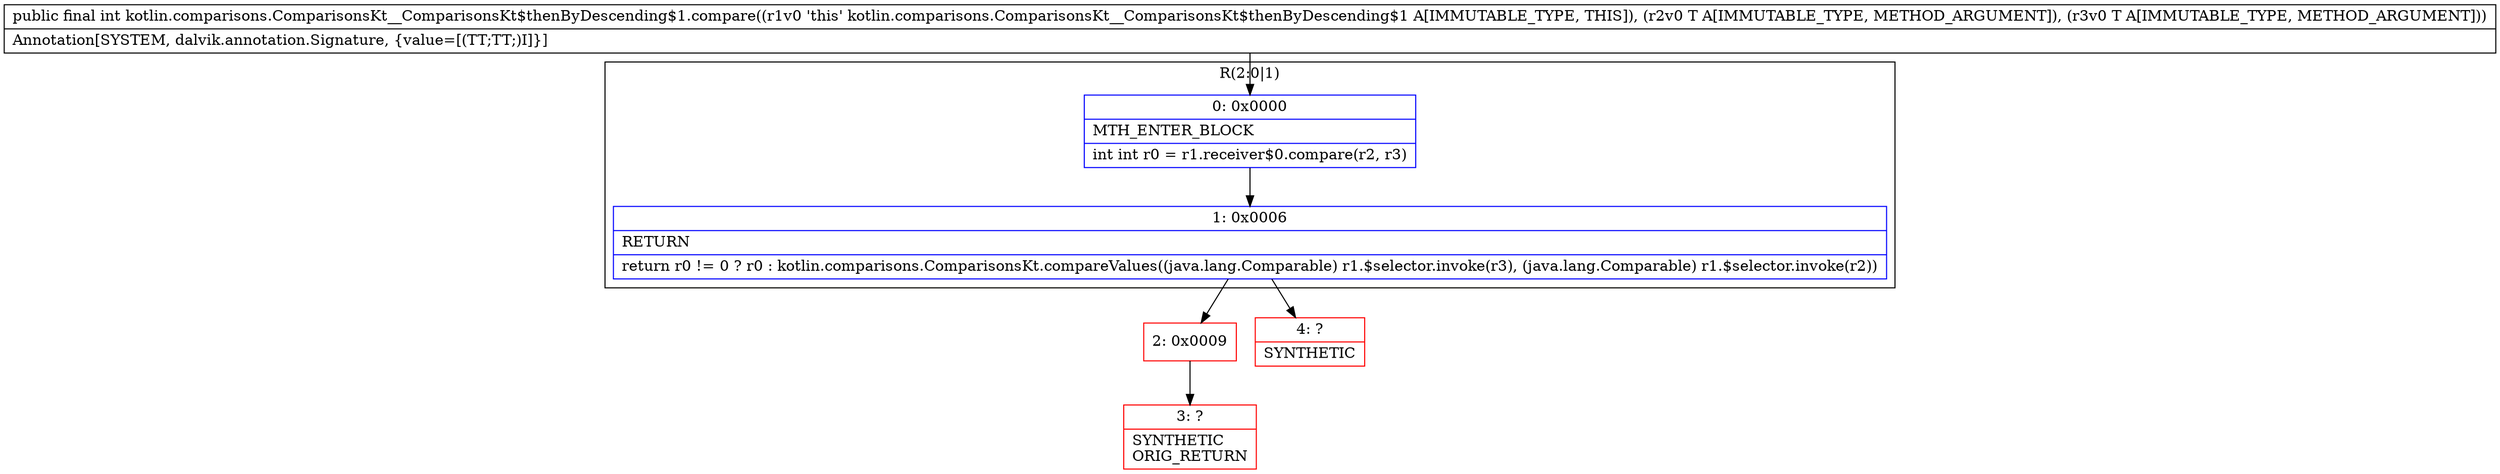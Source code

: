 digraph "CFG forkotlin.comparisons.ComparisonsKt__ComparisonsKt$thenByDescending$1.compare(Ljava\/lang\/Object;Ljava\/lang\/Object;)I" {
subgraph cluster_Region_544498060 {
label = "R(2:0|1)";
node [shape=record,color=blue];
Node_0 [shape=record,label="{0\:\ 0x0000|MTH_ENTER_BLOCK\l|int int r0 = r1.receiver$0.compare(r2, r3)\l}"];
Node_1 [shape=record,label="{1\:\ 0x0006|RETURN\l|return r0 != 0 ? r0 : kotlin.comparisons.ComparisonsKt.compareValues((java.lang.Comparable) r1.$selector.invoke(r3), (java.lang.Comparable) r1.$selector.invoke(r2))\l}"];
}
Node_2 [shape=record,color=red,label="{2\:\ 0x0009}"];
Node_3 [shape=record,color=red,label="{3\:\ ?|SYNTHETIC\lORIG_RETURN\l}"];
Node_4 [shape=record,color=red,label="{4\:\ ?|SYNTHETIC\l}"];
MethodNode[shape=record,label="{public final int kotlin.comparisons.ComparisonsKt__ComparisonsKt$thenByDescending$1.compare((r1v0 'this' kotlin.comparisons.ComparisonsKt__ComparisonsKt$thenByDescending$1 A[IMMUTABLE_TYPE, THIS]), (r2v0 T A[IMMUTABLE_TYPE, METHOD_ARGUMENT]), (r3v0 T A[IMMUTABLE_TYPE, METHOD_ARGUMENT]))  | Annotation[SYSTEM, dalvik.annotation.Signature, \{value=[(TT;TT;)I]\}]\l}"];
MethodNode -> Node_0;
Node_0 -> Node_1;
Node_1 -> Node_2;
Node_1 -> Node_4;
Node_2 -> Node_3;
}

